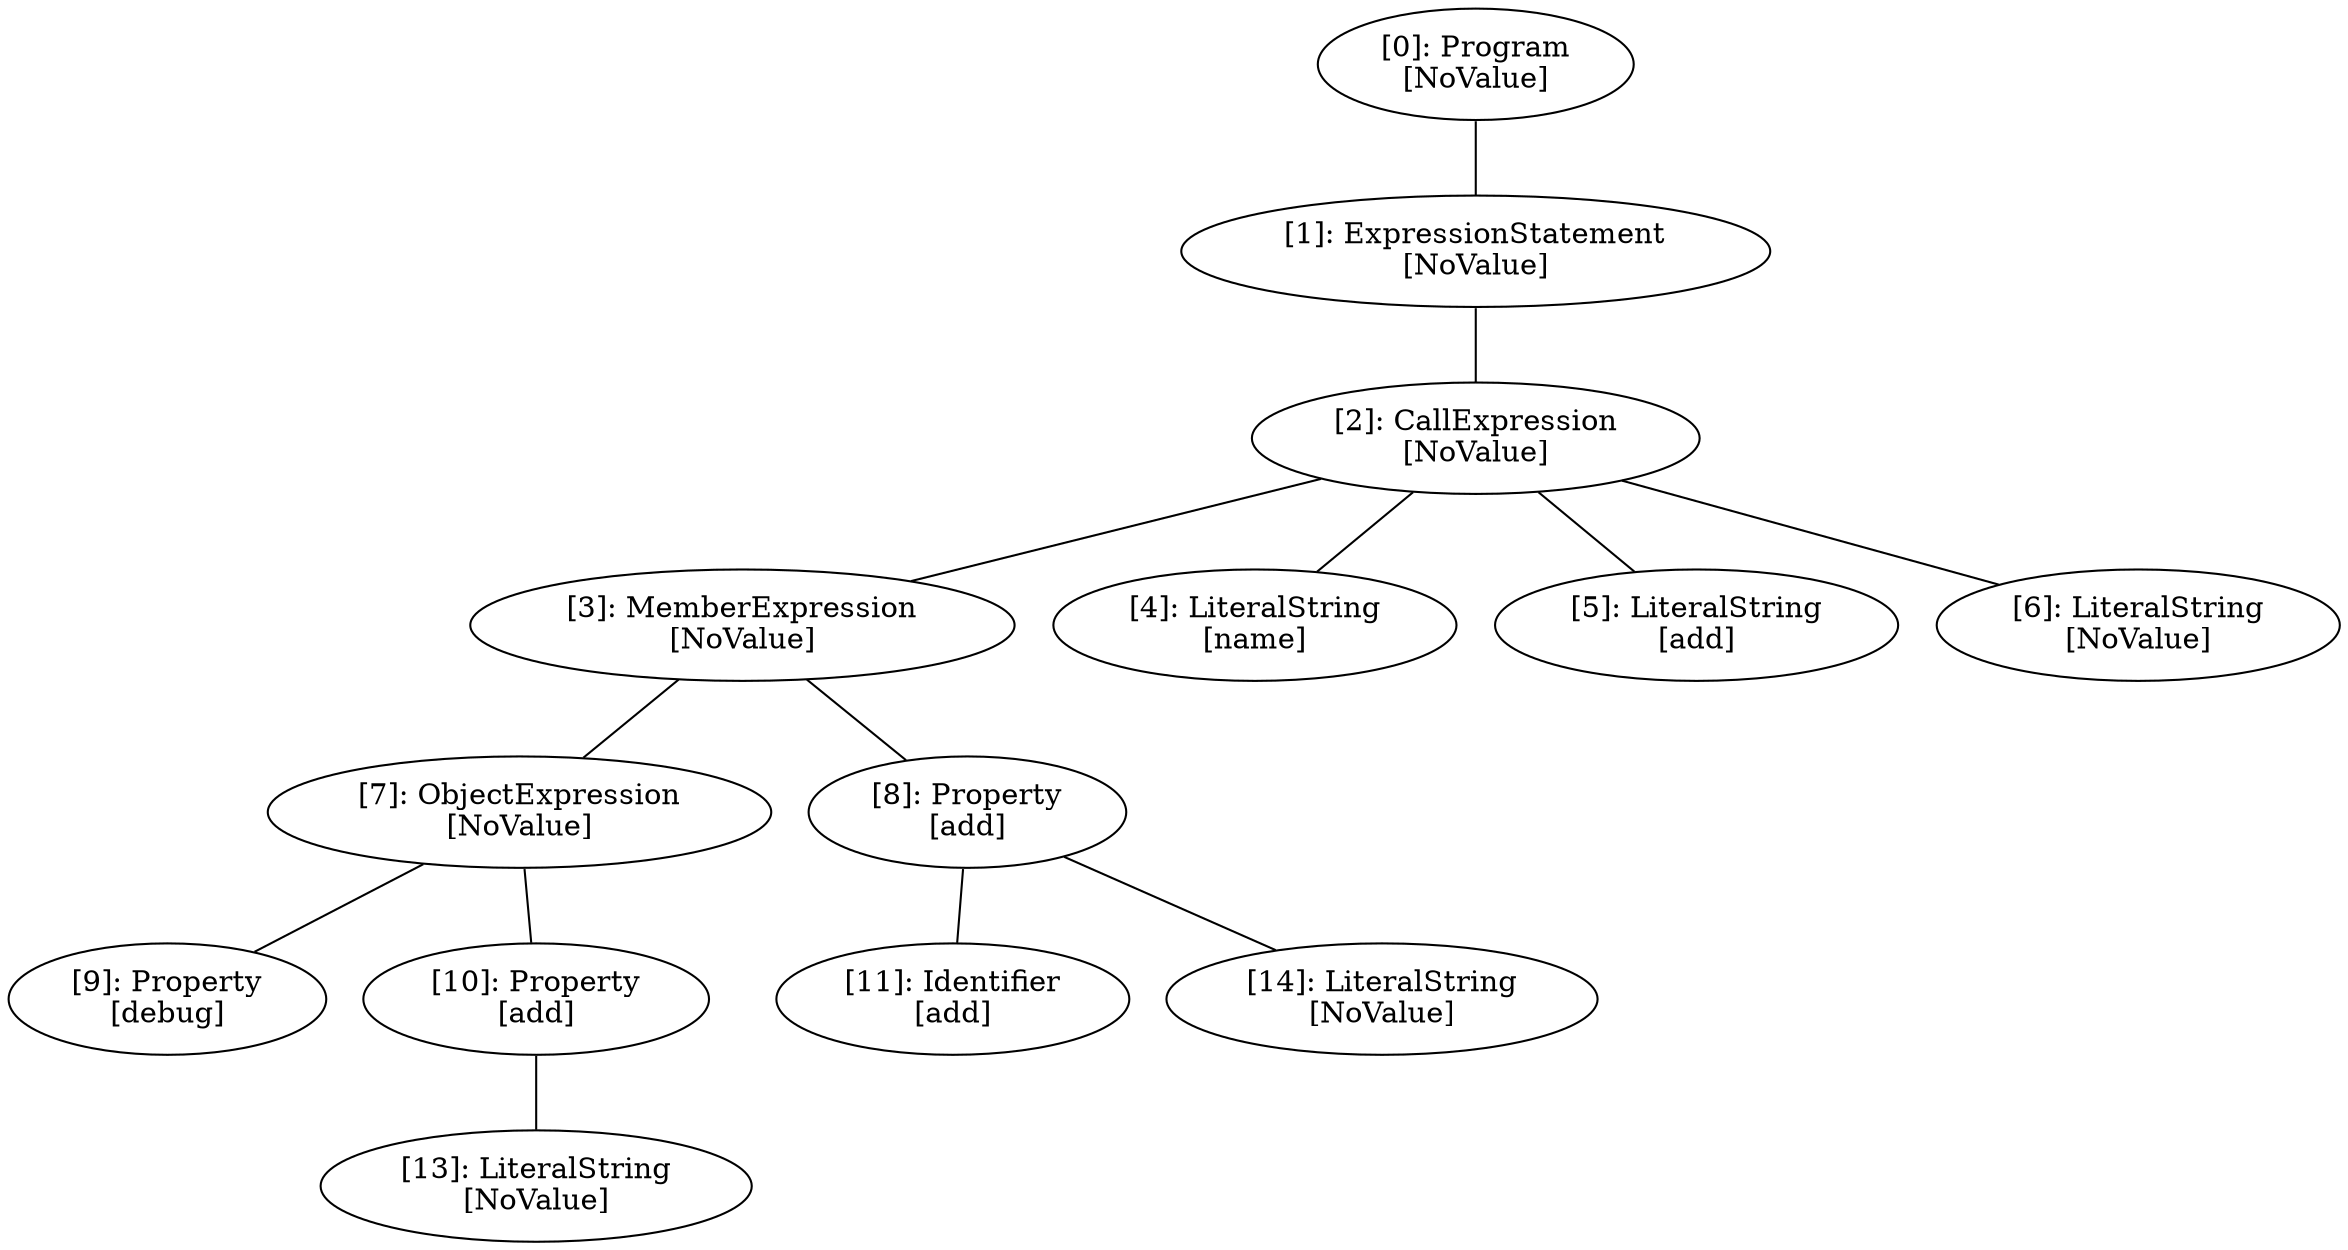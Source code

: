 // Result
graph {
	0 [label="[0]: Program
[NoValue]"]
	1 [label="[1]: ExpressionStatement
[NoValue]"]
	2 [label="[2]: CallExpression
[NoValue]"]
	3 [label="[3]: MemberExpression
[NoValue]"]
	4 [label="[4]: LiteralString
[name]"]
	5 [label="[5]: LiteralString
[add]"]
	6 [label="[6]: LiteralString
[NoValue]"]
	7 [label="[7]: ObjectExpression
[NoValue]"]
	8 [label="[8]: Property
[add]"]
	9 [label="[9]: Property
[debug]"]
	10 [label="[10]: Property
[add]"]
	11 [label="[11]: Identifier
[add]"]
	13 [label="[13]: LiteralString
[NoValue]"]
	14 [label="[14]: LiteralString
[NoValue]"]
	0 -- 1
	1 -- 2
	2 -- 3
	2 -- 4
	2 -- 5
	2 -- 6
	3 -- 7
	3 -- 8
	7 -- 9
	7 -- 10
	8 -- 11
	8 -- 14
	10 -- 13
}
